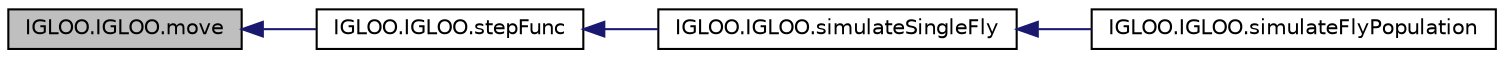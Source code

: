 digraph "IGLOO.IGLOO.move"
{
  edge [fontname="Helvetica",fontsize="10",labelfontname="Helvetica",labelfontsize="10"];
  node [fontname="Helvetica",fontsize="10",shape=record];
  rankdir="LR";
  Node1 [label="IGLOO.IGLOO.move",height=0.2,width=0.4,color="black", fillcolor="grey75", style="filled" fontcolor="black"];
  Node1 -> Node2 [dir="back",color="midnightblue",fontsize="10",style="solid",fontname="Helvetica"];
  Node2 [label="IGLOO.IGLOO.stepFunc",height=0.2,width=0.4,color="black", fillcolor="white", style="filled",URL="$class_i_g_l_o_o_1_1_i_g_l_o_o.html#ad19aa25295a4ac8d1238eee086c01200"];
  Node2 -> Node3 [dir="back",color="midnightblue",fontsize="10",style="solid",fontname="Helvetica"];
  Node3 [label="IGLOO.IGLOO.simulateSingleFly",height=0.2,width=0.4,color="black", fillcolor="white", style="filled",URL="$class_i_g_l_o_o_1_1_i_g_l_o_o.html#aab16b9b88613383c488e2fc08f9e26d9"];
  Node3 -> Node4 [dir="back",color="midnightblue",fontsize="10",style="solid",fontname="Helvetica"];
  Node4 [label="IGLOO.IGLOO.simulateFlyPopulation",height=0.2,width=0.4,color="black", fillcolor="white", style="filled",URL="$class_i_g_l_o_o_1_1_i_g_l_o_o.html#a74557ba605623b0ed60d27dfe73e74ca"];
}
